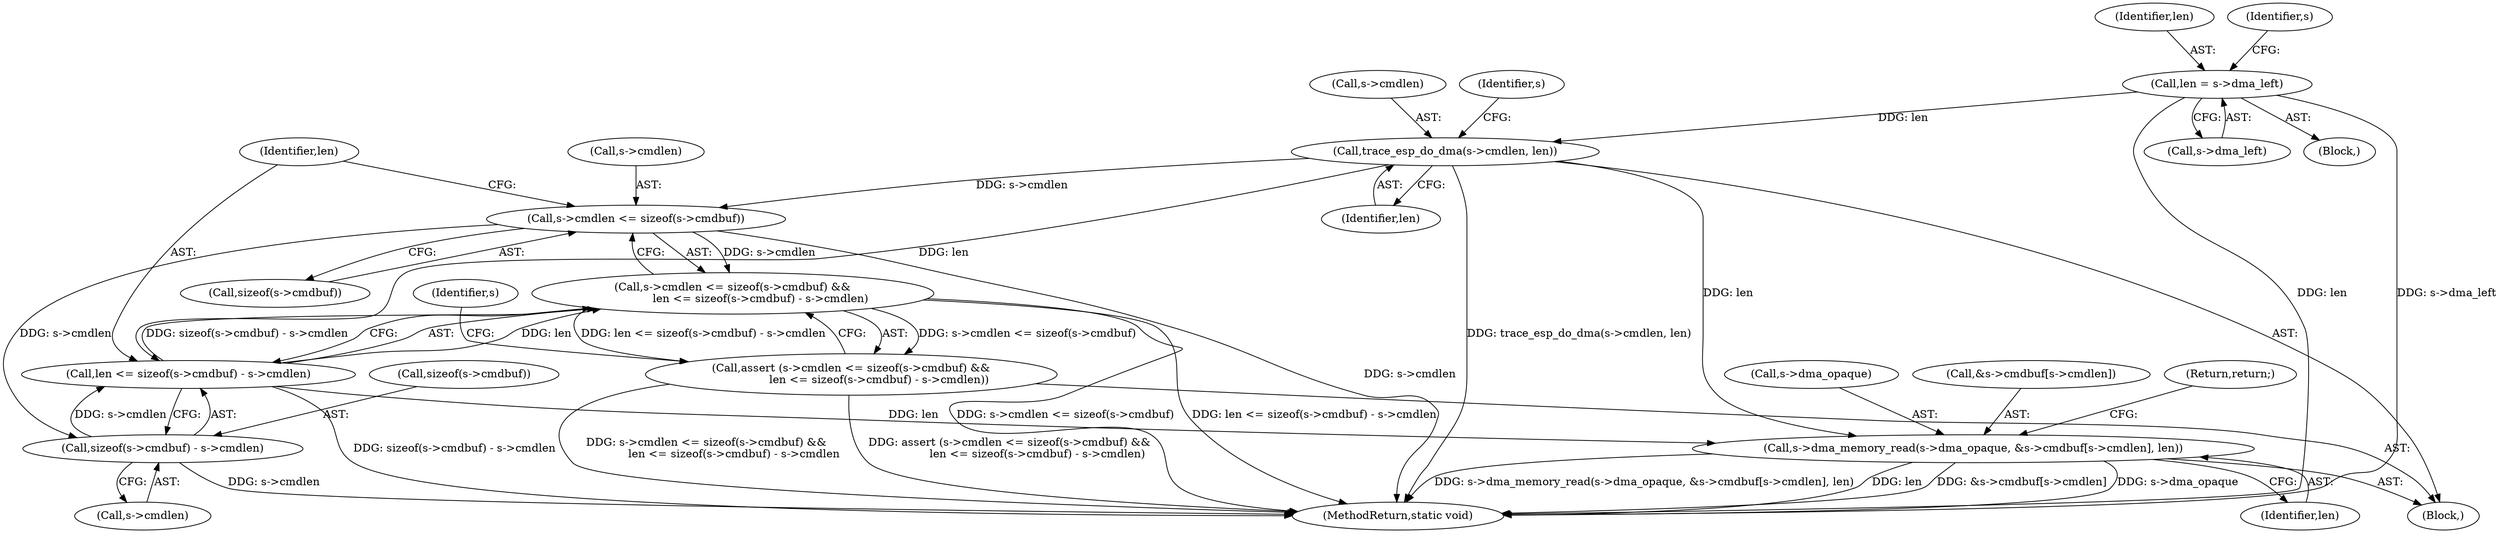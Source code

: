 digraph "0_qemu_926cde5f3e4d2504ed161ed0cb771ac7cad6fd11@pointer" {
"1000105" [label="(Call,len = s->dma_left)"];
"1000115" [label="(Call,trace_esp_do_dma(s->cmdlen, len))"];
"1000122" [label="(Call,s->cmdlen <= sizeof(s->cmdbuf))"];
"1000121" [label="(Call,s->cmdlen <= sizeof(s->cmdbuf) &&\n                len <= sizeof(s->cmdbuf) - s->cmdlen)"];
"1000120" [label="(Call,assert (s->cmdlen <= sizeof(s->cmdbuf) &&\n                len <= sizeof(s->cmdbuf) - s->cmdlen))"];
"1000132" [label="(Call,sizeof(s->cmdbuf) - s->cmdlen)"];
"1000130" [label="(Call,len <= sizeof(s->cmdbuf) - s->cmdlen)"];
"1000140" [label="(Call,s->dma_memory_read(s->dma_opaque, &s->cmdbuf[s->cmdlen], len))"];
"1000116" [label="(Call,s->cmdlen)"];
"1000133" [label="(Call,sizeof(s->cmdbuf))"];
"1000124" [label="(Identifier,s)"];
"1000114" [label="(Block,)"];
"1000137" [label="(Call,s->cmdlen)"];
"1000141" [label="(Call,s->dma_opaque)"];
"1000123" [label="(Call,s->cmdlen)"];
"1000155" [label="(MethodReturn,static void)"];
"1000152" [label="(Identifier,len)"];
"1000115" [label="(Call,trace_esp_do_dma(s->cmdlen, len))"];
"1000119" [label="(Identifier,len)"];
"1000140" [label="(Call,s->dma_memory_read(s->dma_opaque, &s->cmdbuf[s->cmdlen], len))"];
"1000120" [label="(Call,assert (s->cmdlen <= sizeof(s->cmdbuf) &&\n                len <= sizeof(s->cmdbuf) - s->cmdlen))"];
"1000105" [label="(Call,len = s->dma_left)"];
"1000142" [label="(Identifier,s)"];
"1000126" [label="(Call,sizeof(s->cmdbuf))"];
"1000130" [label="(Call,len <= sizeof(s->cmdbuf) - s->cmdlen)"];
"1000144" [label="(Call,&s->cmdbuf[s->cmdlen])"];
"1000107" [label="(Call,s->dma_left)"];
"1000106" [label="(Identifier,len)"];
"1000112" [label="(Identifier,s)"];
"1000121" [label="(Call,s->cmdlen <= sizeof(s->cmdbuf) &&\n                len <= sizeof(s->cmdbuf) - s->cmdlen)"];
"1000102" [label="(Block,)"];
"1000153" [label="(Return,return;)"];
"1000132" [label="(Call,sizeof(s->cmdbuf) - s->cmdlen)"];
"1000122" [label="(Call,s->cmdlen <= sizeof(s->cmdbuf))"];
"1000131" [label="(Identifier,len)"];
"1000105" -> "1000102"  [label="AST: "];
"1000105" -> "1000107"  [label="CFG: "];
"1000106" -> "1000105"  [label="AST: "];
"1000107" -> "1000105"  [label="AST: "];
"1000112" -> "1000105"  [label="CFG: "];
"1000105" -> "1000155"  [label="DDG: s->dma_left"];
"1000105" -> "1000155"  [label="DDG: len"];
"1000105" -> "1000115"  [label="DDG: len"];
"1000115" -> "1000114"  [label="AST: "];
"1000115" -> "1000119"  [label="CFG: "];
"1000116" -> "1000115"  [label="AST: "];
"1000119" -> "1000115"  [label="AST: "];
"1000124" -> "1000115"  [label="CFG: "];
"1000115" -> "1000155"  [label="DDG: trace_esp_do_dma(s->cmdlen, len)"];
"1000115" -> "1000122"  [label="DDG: s->cmdlen"];
"1000115" -> "1000130"  [label="DDG: len"];
"1000115" -> "1000140"  [label="DDG: len"];
"1000122" -> "1000121"  [label="AST: "];
"1000122" -> "1000126"  [label="CFG: "];
"1000123" -> "1000122"  [label="AST: "];
"1000126" -> "1000122"  [label="AST: "];
"1000131" -> "1000122"  [label="CFG: "];
"1000121" -> "1000122"  [label="CFG: "];
"1000122" -> "1000155"  [label="DDG: s->cmdlen"];
"1000122" -> "1000121"  [label="DDG: s->cmdlen"];
"1000122" -> "1000132"  [label="DDG: s->cmdlen"];
"1000121" -> "1000120"  [label="AST: "];
"1000121" -> "1000130"  [label="CFG: "];
"1000130" -> "1000121"  [label="AST: "];
"1000120" -> "1000121"  [label="CFG: "];
"1000121" -> "1000155"  [label="DDG: s->cmdlen <= sizeof(s->cmdbuf)"];
"1000121" -> "1000155"  [label="DDG: len <= sizeof(s->cmdbuf) - s->cmdlen"];
"1000121" -> "1000120"  [label="DDG: s->cmdlen <= sizeof(s->cmdbuf)"];
"1000121" -> "1000120"  [label="DDG: len <= sizeof(s->cmdbuf) - s->cmdlen"];
"1000130" -> "1000121"  [label="DDG: len"];
"1000130" -> "1000121"  [label="DDG: sizeof(s->cmdbuf) - s->cmdlen"];
"1000120" -> "1000114"  [label="AST: "];
"1000142" -> "1000120"  [label="CFG: "];
"1000120" -> "1000155"  [label="DDG: s->cmdlen <= sizeof(s->cmdbuf) &&\n                len <= sizeof(s->cmdbuf) - s->cmdlen"];
"1000120" -> "1000155"  [label="DDG: assert (s->cmdlen <= sizeof(s->cmdbuf) &&\n                len <= sizeof(s->cmdbuf) - s->cmdlen)"];
"1000132" -> "1000130"  [label="AST: "];
"1000132" -> "1000137"  [label="CFG: "];
"1000133" -> "1000132"  [label="AST: "];
"1000137" -> "1000132"  [label="AST: "];
"1000130" -> "1000132"  [label="CFG: "];
"1000132" -> "1000155"  [label="DDG: s->cmdlen"];
"1000132" -> "1000130"  [label="DDG: s->cmdlen"];
"1000131" -> "1000130"  [label="AST: "];
"1000130" -> "1000155"  [label="DDG: sizeof(s->cmdbuf) - s->cmdlen"];
"1000130" -> "1000140"  [label="DDG: len"];
"1000140" -> "1000114"  [label="AST: "];
"1000140" -> "1000152"  [label="CFG: "];
"1000141" -> "1000140"  [label="AST: "];
"1000144" -> "1000140"  [label="AST: "];
"1000152" -> "1000140"  [label="AST: "];
"1000153" -> "1000140"  [label="CFG: "];
"1000140" -> "1000155"  [label="DDG: s->dma_opaque"];
"1000140" -> "1000155"  [label="DDG: s->dma_memory_read(s->dma_opaque, &s->cmdbuf[s->cmdlen], len)"];
"1000140" -> "1000155"  [label="DDG: len"];
"1000140" -> "1000155"  [label="DDG: &s->cmdbuf[s->cmdlen]"];
}
